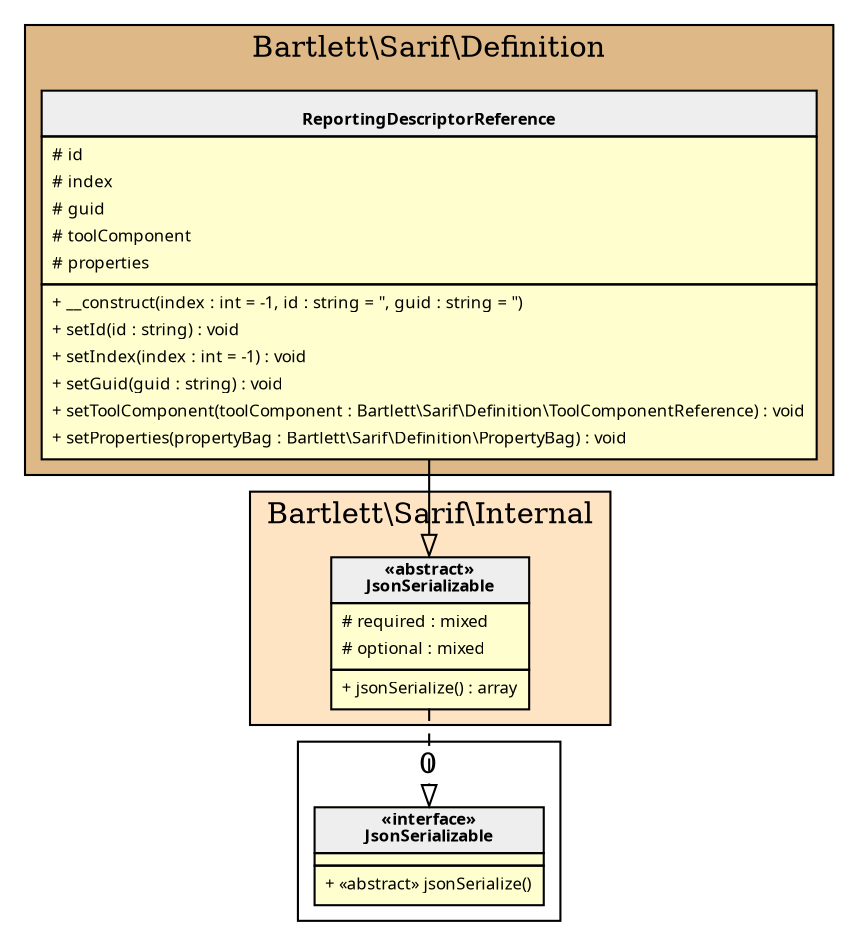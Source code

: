 digraph {
  graph [name="G" overlap="false" rankdir="TB" bgcolor="transparent"]
  node [fontname="Verdana" fontsize=8 shape="none" margin=0 fillcolor="#FEFECE" style="filled"]
  edge [fontname="Verdana" fontsize=8]
  subgraph cluster_0 {
    graph [bgcolor="BurlyWood"]
    label = "Bartlett\\Sarif\\Definition"
    "Bartlett\\Sarif\\Definition\\ReportingDescriptorReference" [shape="none" label=<
<table cellspacing="0" border="0" cellborder="1">
    <tr><td bgcolor="#eeeeee"><b><br/>ReportingDescriptorReference</b></td></tr>
    <tr><td><table border="0" cellspacing="0" cellpadding="2">
    <tr><td align="left"># id</td></tr>
    <tr><td align="left"># index</td></tr>
    <tr><td align="left"># guid</td></tr>
    <tr><td align="left"># toolComponent</td></tr>
    <tr><td align="left"># properties</td></tr>
</table></td></tr>
    <tr><td><table border="0" cellspacing="0" cellpadding="2">
    <tr><td align="left">+ __construct(index : int = -1, id : string = '', guid : string = '')</td></tr>
    <tr><td align="left">+ setId(id : string) : void</td></tr>
    <tr><td align="left">+ setIndex(index : int = -1) : void</td></tr>
    <tr><td align="left">+ setGuid(guid : string) : void</td></tr>
    <tr><td align="left">+ setToolComponent(toolComponent : Bartlett\\Sarif\\Definition\\ToolComponentReference) : void</td></tr>
    <tr><td align="left">+ setProperties(propertyBag : Bartlett\\Sarif\\Definition\\PropertyBag) : void</td></tr>
</table></td></tr>
</table>>]
  }
  subgraph cluster_1 {
    graph [bgcolor="Bisque"]
    label = "Bartlett\\Sarif\\Internal"
    "Bartlett\\Sarif\\Internal\\JsonSerializable" [shape="none" label=<
<table cellspacing="0" border="0" cellborder="1">
    <tr><td bgcolor="#eeeeee"><b>«abstract»<br/>JsonSerializable</b></td></tr>
    <tr><td><table border="0" cellspacing="0" cellpadding="2">
    <tr><td align="left"># required : mixed</td></tr>
    <tr><td align="left"># optional : mixed</td></tr>
</table></td></tr>
    <tr><td><table border="0" cellspacing="0" cellpadding="2">
    <tr><td align="left">+ jsonSerialize() : array</td></tr>
</table></td></tr>
</table>>]
  }
  subgraph cluster_2 {
    label = 0
    "JsonSerializable" [shape="none" label=<
<table cellspacing="0" border="0" cellborder="1">
    <tr><td bgcolor="#eeeeee"><b>«interface»<br/>JsonSerializable</b></td></tr>
    <tr><td></td></tr>
    <tr><td><table border="0" cellspacing="0" cellpadding="2">
    <tr><td align="left">+ «abstract» jsonSerialize()</td></tr>
</table></td></tr>
</table>>]
  }
  "Bartlett\\Sarif\\Internal\\JsonSerializable" -> "JsonSerializable" [arrowhead="empty" style="dashed"]
  "Bartlett\\Sarif\\Definition\\ReportingDescriptorReference" -> "Bartlett\\Sarif\\Internal\\JsonSerializable" [arrowhead="empty" style="filled"]
}
